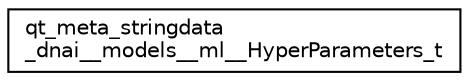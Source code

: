 digraph "Graphical Class Hierarchy"
{
  edge [fontname="Helvetica",fontsize="10",labelfontname="Helvetica",labelfontsize="10"];
  node [fontname="Helvetica",fontsize="10",shape=record];
  rankdir="LR";
  Node1 [label="qt_meta_stringdata\l_dnai__models__ml__HyperParameters_t",height=0.2,width=0.4,color="black", fillcolor="white", style="filled",URL="$structqt__meta__stringdata__dnai____models____ml_____hyper_parameters__t.html"];
}

